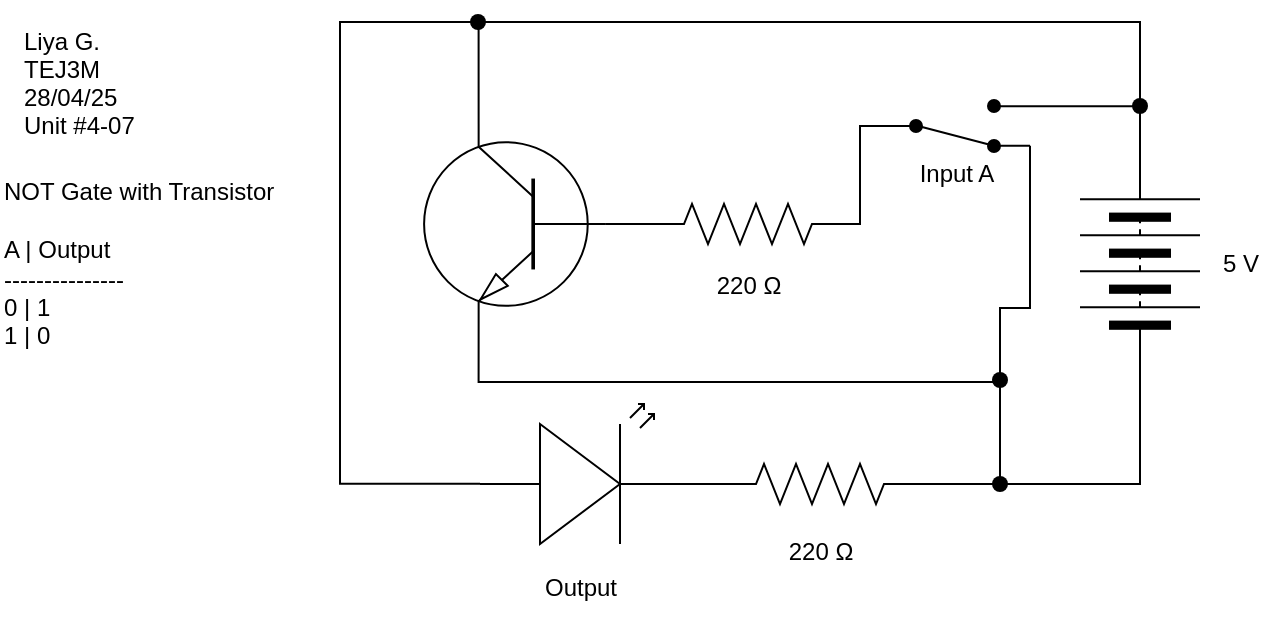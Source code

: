 <mxfile>
    <diagram id="WgFvLVmztyGBGsXMfveg" name="Page-1">
        <mxGraphModel dx="766" dy="661" grid="1" gridSize="10" guides="1" tooltips="1" connect="1" arrows="1" fold="1" page="1" pageScale="1" pageWidth="827" pageHeight="1169" math="0" shadow="0">
            <root>
                <mxCell id="0"/>
                <mxCell id="1" parent="0"/>
                <mxCell id="2" value="Liya G.&#xa;TEJ3M&#xa;28/04/25&#xa;Unit #4-07" style="text;align=left;verticalAlign=middle;resizable=0;points=[];autosize=1;strokeColor=none;fillColor=none;" parent="1" vertex="1">
                    <mxGeometry x="100" y="135" width="80" height="70" as="geometry"/>
                </mxCell>
                <mxCell id="3" value="&lt;div&gt;&lt;font&gt;&lt;span style=&quot;font-size: 12px;&quot;&gt;NOT Gate with Transistor&amp;nbsp;&amp;nbsp;&lt;/span&gt;&lt;/font&gt;&lt;/div&gt;&lt;div&gt;&lt;font&gt;&lt;span style=&quot;font-size: 12px;&quot;&gt;&lt;br&gt;&lt;/span&gt;&lt;/font&gt;&lt;/div&gt;&lt;div&gt;&lt;font&gt;&lt;span style=&quot;font-size: 12px;&quot;&gt;A | Output&lt;/span&gt;&lt;/font&gt;&lt;/div&gt;&lt;div&gt;&lt;font&gt;&lt;span style=&quot;font-size: 12px;&quot;&gt;---------------&lt;/span&gt;&lt;/font&gt;&lt;/div&gt;&lt;div&gt;&lt;font&gt;&lt;span style=&quot;font-size: 12px;&quot;&gt;0 | 1&lt;/span&gt;&lt;/font&gt;&lt;/div&gt;&lt;div&gt;&lt;font&gt;&lt;span style=&quot;font-size: 12px;&quot;&gt;1 | 0&lt;/span&gt;&lt;/font&gt;&lt;/div&gt;" style="text;html=1;align=left;verticalAlign=middle;resizable=0;points=[];autosize=1;strokeColor=none;fillColor=none;" parent="1" vertex="1">
                    <mxGeometry x="90" y="211" width="170" height="100" as="geometry"/>
                </mxCell>
                <mxCell id="21" style="edgeStyle=orthogonalEdgeStyle;html=1;entryX=1;entryY=0.12;entryDx=0;entryDy=0;rounded=0;endArrow=none;endFill=0;" parent="1" source="4" target="6" edge="1">
                    <mxGeometry relative="1" as="geometry">
                        <Array as="points">
                            <mxPoint x="660" y="182"/>
                        </Array>
                    </mxGeometry>
                </mxCell>
                <mxCell id="4" value="" style="pointerEvents=1;verticalLabelPosition=bottom;shadow=0;dashed=0;align=center;html=1;verticalAlign=top;shape=mxgraph.electrical.miscellaneous.batteryStack;rotation=-90;" parent="1" vertex="1">
                    <mxGeometry x="610" y="231" width="100" height="60" as="geometry"/>
                </mxCell>
                <mxCell id="5" value="5 V" style="text;html=1;align=center;verticalAlign=middle;resizable=0;points=[];autosize=1;strokeColor=none;fillColor=none;" parent="1" vertex="1">
                    <mxGeometry x="690" y="246" width="40" height="30" as="geometry"/>
                </mxCell>
                <mxCell id="6" value="" style="html=1;shape=mxgraph.electrical.electro-mechanical.twoWaySwitch;aspect=fixed;elSwitchState=2;flipH=0;flipV=1;fillColor=#000000;" parent="1" vertex="1">
                    <mxGeometry x="530" y="179" width="75" height="26" as="geometry"/>
                </mxCell>
                <mxCell id="25" style="edgeStyle=orthogonalEdgeStyle;html=1;exitX=0.7;exitY=1;exitDx=0;exitDy=0;exitPerimeter=0;rounded=0;endArrow=none;endFill=0;" parent="1" source="8" edge="1">
                    <mxGeometry relative="1" as="geometry">
                        <mxPoint x="590" y="330" as="targetPoint"/>
                        <Array as="points">
                            <mxPoint x="329" y="320"/>
                            <mxPoint x="590" y="320"/>
                        </Array>
                    </mxGeometry>
                </mxCell>
                <mxCell id="8" value="" style="verticalLabelPosition=bottom;shadow=0;dashed=0;align=center;html=1;verticalAlign=top;shape=mxgraph.electrical.transistors.npn_transistor_1;flipV=0;flipH=1;" parent="1" vertex="1">
                    <mxGeometry x="300" y="191" width="95" height="100" as="geometry"/>
                </mxCell>
                <mxCell id="9" value="" style="verticalLabelPosition=bottom;shadow=0;dashed=0;align=center;html=1;verticalAlign=top;shape=mxgraph.electrical.opto_electronics.led_2;pointerEvents=1;rotation=-180;flipH=1;flipV=1;" parent="1" vertex="1">
                    <mxGeometry x="330" y="331" width="100" height="70" as="geometry"/>
                </mxCell>
                <mxCell id="22" style="edgeStyle=orthogonalEdgeStyle;html=1;entryX=1;entryY=0.88;entryDx=0;entryDy=0;rounded=0;curved=0;endArrow=none;endFill=0;" parent="1" target="6" edge="1">
                    <mxGeometry relative="1" as="geometry">
                        <mxPoint x="590" y="370" as="sourcePoint"/>
                        <Array as="points">
                            <mxPoint x="590" y="283"/>
                            <mxPoint x="605" y="283"/>
                        </Array>
                    </mxGeometry>
                </mxCell>
                <mxCell id="23" style="edgeStyle=orthogonalEdgeStyle;html=1;entryX=0;entryY=0.5;entryDx=0;entryDy=0;rounded=0;endArrow=none;endFill=0;" parent="1" source="10" target="4" edge="1">
                    <mxGeometry relative="1" as="geometry"/>
                </mxCell>
                <mxCell id="10" value="" style="pointerEvents=1;verticalLabelPosition=bottom;shadow=0;dashed=0;align=center;html=1;verticalAlign=top;shape=mxgraph.electrical.resistors.resistor_2;rotation=0;flipV=0;flipH=0;" parent="1" vertex="1">
                    <mxGeometry x="450" y="361" width="100" height="20" as="geometry"/>
                </mxCell>
                <mxCell id="11" value="220&amp;nbsp;Ω" style="text;html=1;align=center;verticalAlign=middle;resizable=0;points=[];autosize=1;strokeColor=none;fillColor=none;" parent="1" vertex="1">
                    <mxGeometry x="470" y="390" width="60" height="30" as="geometry"/>
                </mxCell>
                <mxCell id="13" style="edgeStyle=orthogonalEdgeStyle;html=1;entryX=0.7;entryY=0;entryDx=0;entryDy=0;entryPerimeter=0;endArrow=none;endFill=0;rounded=0;exitX=1;exitY=0.5;exitDx=0;exitDy=0;" parent="1" source="4" target="8" edge="1">
                    <mxGeometry relative="1" as="geometry">
                        <mxPoint x="620" y="210" as="sourcePoint"/>
                        <Array as="points">
                            <mxPoint x="660" y="140"/>
                            <mxPoint x="329" y="140"/>
                        </Array>
                    </mxGeometry>
                </mxCell>
                <mxCell id="14" style="edgeStyle=orthogonalEdgeStyle;html=1;entryX=0;entryY=0.57;entryDx=0;entryDy=0;entryPerimeter=0;endArrow=none;endFill=0;rounded=0;" parent="1" source="27" target="9" edge="1">
                    <mxGeometry relative="1" as="geometry">
                        <mxPoint x="660" y="210" as="sourcePoint"/>
                        <Array as="points">
                            <mxPoint x="260" y="140"/>
                            <mxPoint x="260" y="371"/>
                        </Array>
                    </mxGeometry>
                </mxCell>
                <mxCell id="16" style="edgeStyle=none;html=1;entryX=0;entryY=0.5;entryDx=0;entryDy=0;entryPerimeter=0;endArrow=none;endFill=0;rounded=0;curved=0;" parent="1" target="10" edge="1">
                    <mxGeometry relative="1" as="geometry">
                        <mxPoint x="430" y="371" as="sourcePoint"/>
                    </mxGeometry>
                </mxCell>
                <mxCell id="20" style="edgeStyle=orthogonalEdgeStyle;html=1;entryX=0;entryY=0.5;entryDx=0;entryDy=0;rounded=0;endArrow=none;endFill=0;exitX=1;exitY=0.5;exitDx=0;exitDy=0;exitPerimeter=0;" parent="1" source="17" target="6" edge="1">
                    <mxGeometry relative="1" as="geometry">
                        <Array as="points">
                            <mxPoint x="520" y="241"/>
                            <mxPoint x="520" y="192"/>
                        </Array>
                    </mxGeometry>
                </mxCell>
                <mxCell id="17" value="" style="pointerEvents=1;verticalLabelPosition=bottom;shadow=0;dashed=0;align=center;html=1;verticalAlign=top;shape=mxgraph.electrical.resistors.resistor_2;rotation=0;flipV=0;flipH=0;" parent="1" vertex="1">
                    <mxGeometry x="414" y="231" width="100" height="20" as="geometry"/>
                </mxCell>
                <mxCell id="18" style="edgeStyle=orthogonalEdgeStyle;html=1;entryX=0;entryY=0.5;entryDx=0;entryDy=0;entryPerimeter=0;endArrow=none;endFill=0;rounded=0;curved=0;" parent="1" source="8" target="17" edge="1">
                    <mxGeometry relative="1" as="geometry"/>
                </mxCell>
                <mxCell id="26" value="Input A" style="text;html=1;align=center;verticalAlign=middle;resizable=0;points=[];autosize=1;strokeColor=none;fillColor=none;" parent="1" vertex="1">
                    <mxGeometry x="537.5" y="201" width="60" height="30" as="geometry"/>
                </mxCell>
                <mxCell id="28" value="" style="edgeStyle=orthogonalEdgeStyle;html=1;entryDx=0;entryDy=0;entryPerimeter=0;endArrow=none;endFill=0;rounded=0;" parent="1" target="27" edge="1">
                    <mxGeometry relative="1" as="geometry">
                        <mxPoint x="660" y="210" as="sourcePoint"/>
                        <mxPoint x="330" y="371" as="targetPoint"/>
                        <Array as="points">
                            <mxPoint x="660" y="140"/>
                        </Array>
                    </mxGeometry>
                </mxCell>
                <mxCell id="27" value="" style="shape=waypoint;sketch=0;size=6;pointerEvents=1;points=[];fillColor=none;resizable=0;rotatable=0;perimeter=centerPerimeter;snapToPoint=1;strokeWidth=2;" parent="1" vertex="1">
                    <mxGeometry x="319" y="130" width="20" height="20" as="geometry"/>
                </mxCell>
                <mxCell id="29" value="" style="shape=waypoint;sketch=0;size=6;pointerEvents=1;points=[];fillColor=none;resizable=0;rotatable=0;perimeter=centerPerimeter;snapToPoint=1;strokeWidth=2;" parent="1" vertex="1">
                    <mxGeometry x="580" y="361" width="20" height="20" as="geometry"/>
                </mxCell>
                <mxCell id="30" value="" style="shape=waypoint;sketch=0;size=6;pointerEvents=1;points=[];fillColor=none;resizable=0;rotatable=0;perimeter=centerPerimeter;snapToPoint=1;strokeWidth=2;" parent="1" vertex="1">
                    <mxGeometry x="580" y="309" width="20" height="20" as="geometry"/>
                </mxCell>
                <mxCell id="33" value="" style="shape=waypoint;sketch=0;size=6;pointerEvents=1;points=[];fillColor=none;resizable=0;rotatable=0;perimeter=centerPerimeter;snapToPoint=1;strokeWidth=2;" parent="1" vertex="1">
                    <mxGeometry x="650" y="172" width="20" height="20" as="geometry"/>
                </mxCell>
                <mxCell id="34" value="220&amp;nbsp;Ω" style="text;html=1;align=center;verticalAlign=middle;resizable=0;points=[];autosize=1;strokeColor=none;fillColor=none;" parent="1" vertex="1">
                    <mxGeometry x="434" y="257" width="60" height="30" as="geometry"/>
                </mxCell>
                <mxCell id="35" value="Output" style="text;html=1;align=center;verticalAlign=middle;resizable=0;points=[];autosize=1;strokeColor=none;fillColor=none;" parent="1" vertex="1">
                    <mxGeometry x="350" y="408" width="60" height="30" as="geometry"/>
                </mxCell>
            </root>
        </mxGraphModel>
    </diagram>
</mxfile>